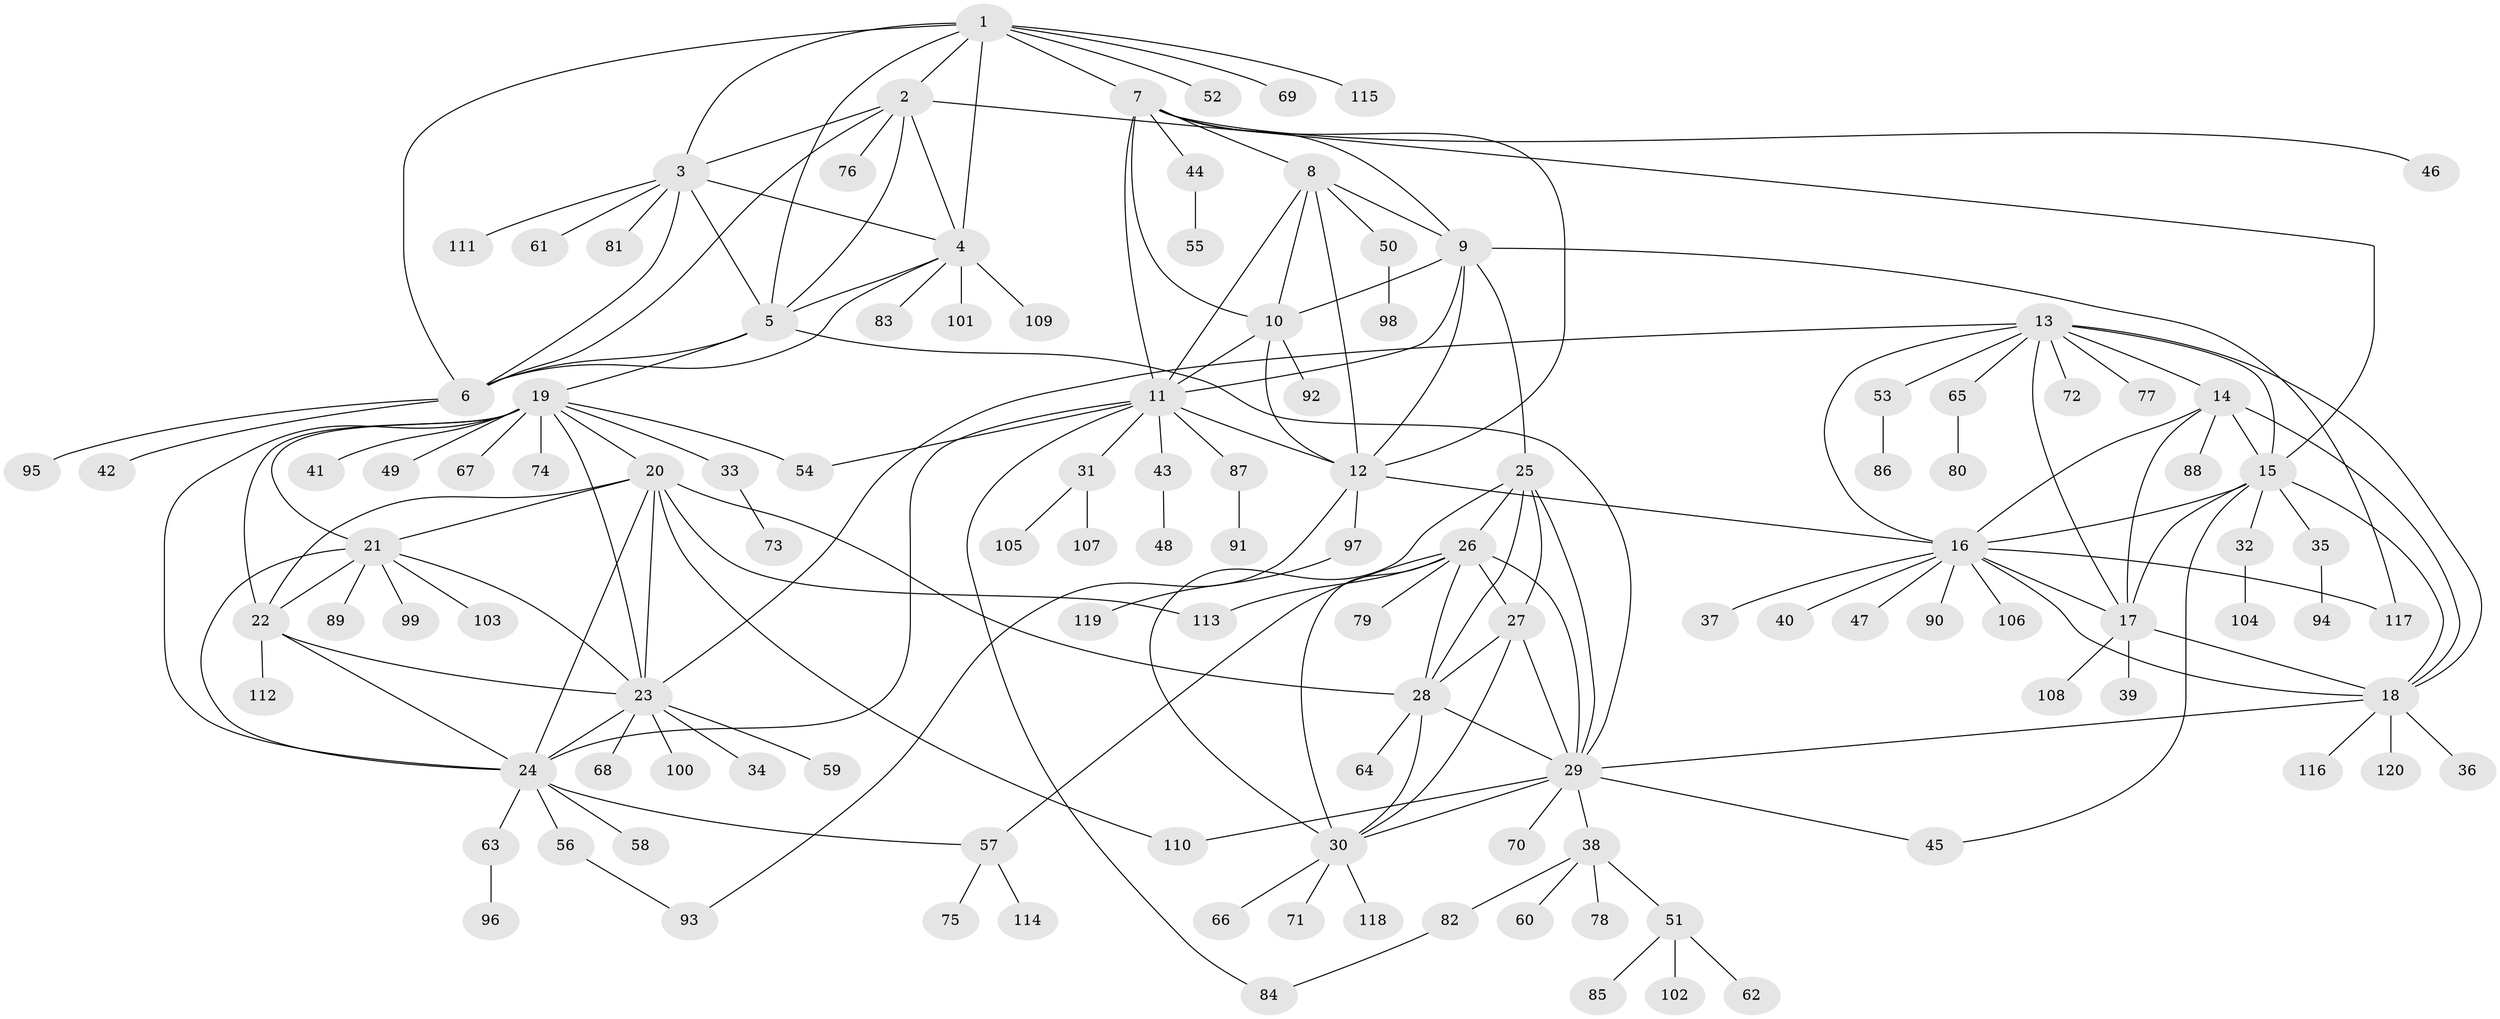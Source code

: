 // Generated by graph-tools (version 1.1) at 2025/37/03/09/25 02:37:15]
// undirected, 120 vertices, 183 edges
graph export_dot {
graph [start="1"]
  node [color=gray90,style=filled];
  1;
  2;
  3;
  4;
  5;
  6;
  7;
  8;
  9;
  10;
  11;
  12;
  13;
  14;
  15;
  16;
  17;
  18;
  19;
  20;
  21;
  22;
  23;
  24;
  25;
  26;
  27;
  28;
  29;
  30;
  31;
  32;
  33;
  34;
  35;
  36;
  37;
  38;
  39;
  40;
  41;
  42;
  43;
  44;
  45;
  46;
  47;
  48;
  49;
  50;
  51;
  52;
  53;
  54;
  55;
  56;
  57;
  58;
  59;
  60;
  61;
  62;
  63;
  64;
  65;
  66;
  67;
  68;
  69;
  70;
  71;
  72;
  73;
  74;
  75;
  76;
  77;
  78;
  79;
  80;
  81;
  82;
  83;
  84;
  85;
  86;
  87;
  88;
  89;
  90;
  91;
  92;
  93;
  94;
  95;
  96;
  97;
  98;
  99;
  100;
  101;
  102;
  103;
  104;
  105;
  106;
  107;
  108;
  109;
  110;
  111;
  112;
  113;
  114;
  115;
  116;
  117;
  118;
  119;
  120;
  1 -- 2;
  1 -- 3;
  1 -- 4;
  1 -- 5;
  1 -- 6;
  1 -- 7;
  1 -- 52;
  1 -- 69;
  1 -- 115;
  2 -- 3;
  2 -- 4;
  2 -- 5;
  2 -- 6;
  2 -- 15;
  2 -- 76;
  3 -- 4;
  3 -- 5;
  3 -- 6;
  3 -- 61;
  3 -- 81;
  3 -- 111;
  4 -- 5;
  4 -- 6;
  4 -- 83;
  4 -- 101;
  4 -- 109;
  5 -- 6;
  5 -- 19;
  5 -- 29;
  6 -- 42;
  6 -- 95;
  7 -- 8;
  7 -- 9;
  7 -- 10;
  7 -- 11;
  7 -- 12;
  7 -- 44;
  7 -- 46;
  8 -- 9;
  8 -- 10;
  8 -- 11;
  8 -- 12;
  8 -- 50;
  9 -- 10;
  9 -- 11;
  9 -- 12;
  9 -- 25;
  9 -- 117;
  10 -- 11;
  10 -- 12;
  10 -- 92;
  11 -- 12;
  11 -- 24;
  11 -- 31;
  11 -- 43;
  11 -- 54;
  11 -- 84;
  11 -- 87;
  12 -- 16;
  12 -- 93;
  12 -- 97;
  13 -- 14;
  13 -- 15;
  13 -- 16;
  13 -- 17;
  13 -- 18;
  13 -- 23;
  13 -- 53;
  13 -- 65;
  13 -- 72;
  13 -- 77;
  14 -- 15;
  14 -- 16;
  14 -- 17;
  14 -- 18;
  14 -- 88;
  15 -- 16;
  15 -- 17;
  15 -- 18;
  15 -- 32;
  15 -- 35;
  15 -- 45;
  16 -- 17;
  16 -- 18;
  16 -- 37;
  16 -- 40;
  16 -- 47;
  16 -- 90;
  16 -- 106;
  16 -- 117;
  17 -- 18;
  17 -- 39;
  17 -- 108;
  18 -- 29;
  18 -- 36;
  18 -- 116;
  18 -- 120;
  19 -- 20;
  19 -- 21;
  19 -- 22;
  19 -- 23;
  19 -- 24;
  19 -- 33;
  19 -- 41;
  19 -- 49;
  19 -- 54;
  19 -- 67;
  19 -- 74;
  20 -- 21;
  20 -- 22;
  20 -- 23;
  20 -- 24;
  20 -- 28;
  20 -- 110;
  20 -- 113;
  21 -- 22;
  21 -- 23;
  21 -- 24;
  21 -- 89;
  21 -- 99;
  21 -- 103;
  22 -- 23;
  22 -- 24;
  22 -- 112;
  23 -- 24;
  23 -- 34;
  23 -- 59;
  23 -- 68;
  23 -- 100;
  24 -- 56;
  24 -- 57;
  24 -- 58;
  24 -- 63;
  25 -- 26;
  25 -- 27;
  25 -- 28;
  25 -- 29;
  25 -- 30;
  26 -- 27;
  26 -- 28;
  26 -- 29;
  26 -- 30;
  26 -- 57;
  26 -- 79;
  26 -- 113;
  27 -- 28;
  27 -- 29;
  27 -- 30;
  28 -- 29;
  28 -- 30;
  28 -- 64;
  29 -- 30;
  29 -- 38;
  29 -- 45;
  29 -- 70;
  29 -- 110;
  30 -- 66;
  30 -- 71;
  30 -- 118;
  31 -- 105;
  31 -- 107;
  32 -- 104;
  33 -- 73;
  35 -- 94;
  38 -- 51;
  38 -- 60;
  38 -- 78;
  38 -- 82;
  43 -- 48;
  44 -- 55;
  50 -- 98;
  51 -- 62;
  51 -- 85;
  51 -- 102;
  53 -- 86;
  56 -- 93;
  57 -- 75;
  57 -- 114;
  63 -- 96;
  65 -- 80;
  82 -- 84;
  87 -- 91;
  97 -- 119;
}

